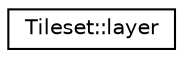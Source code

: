 digraph "Graphical Class Hierarchy"
{
  edge [fontname="Helvetica",fontsize="10",labelfontname="Helvetica",labelfontsize="10"];
  node [fontname="Helvetica",fontsize="10",shape=record];
  rankdir="LR";
  Node1 [label="Tileset::layer",height=0.2,width=0.4,color="black", fillcolor="white", style="filled",URL="$structTileset_1_1layer.html",tooltip="Contains a set of tiles, the width and height of the set, the x and y coordinate of the set..."];
}
